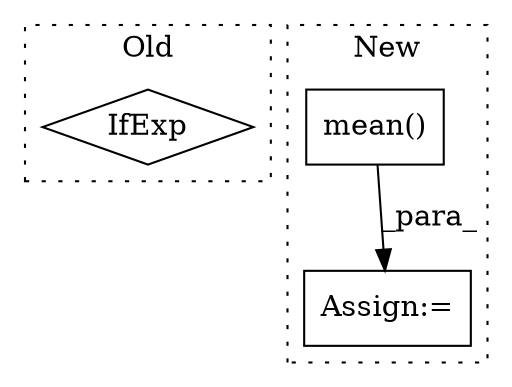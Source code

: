 digraph G {
subgraph cluster0 {
1 [label="IfExp" a="51" s="9429,9452" l="4,6" shape="diamond"];
label = "Old";
style="dotted";
}
subgraph cluster1 {
2 [label="mean()" a="75" s="11193" l="38" shape="box"];
3 [label="Assign:=" a="68" s="11190" l="3" shape="box"];
label = "New";
style="dotted";
}
2 -> 3 [label="_para_"];
}